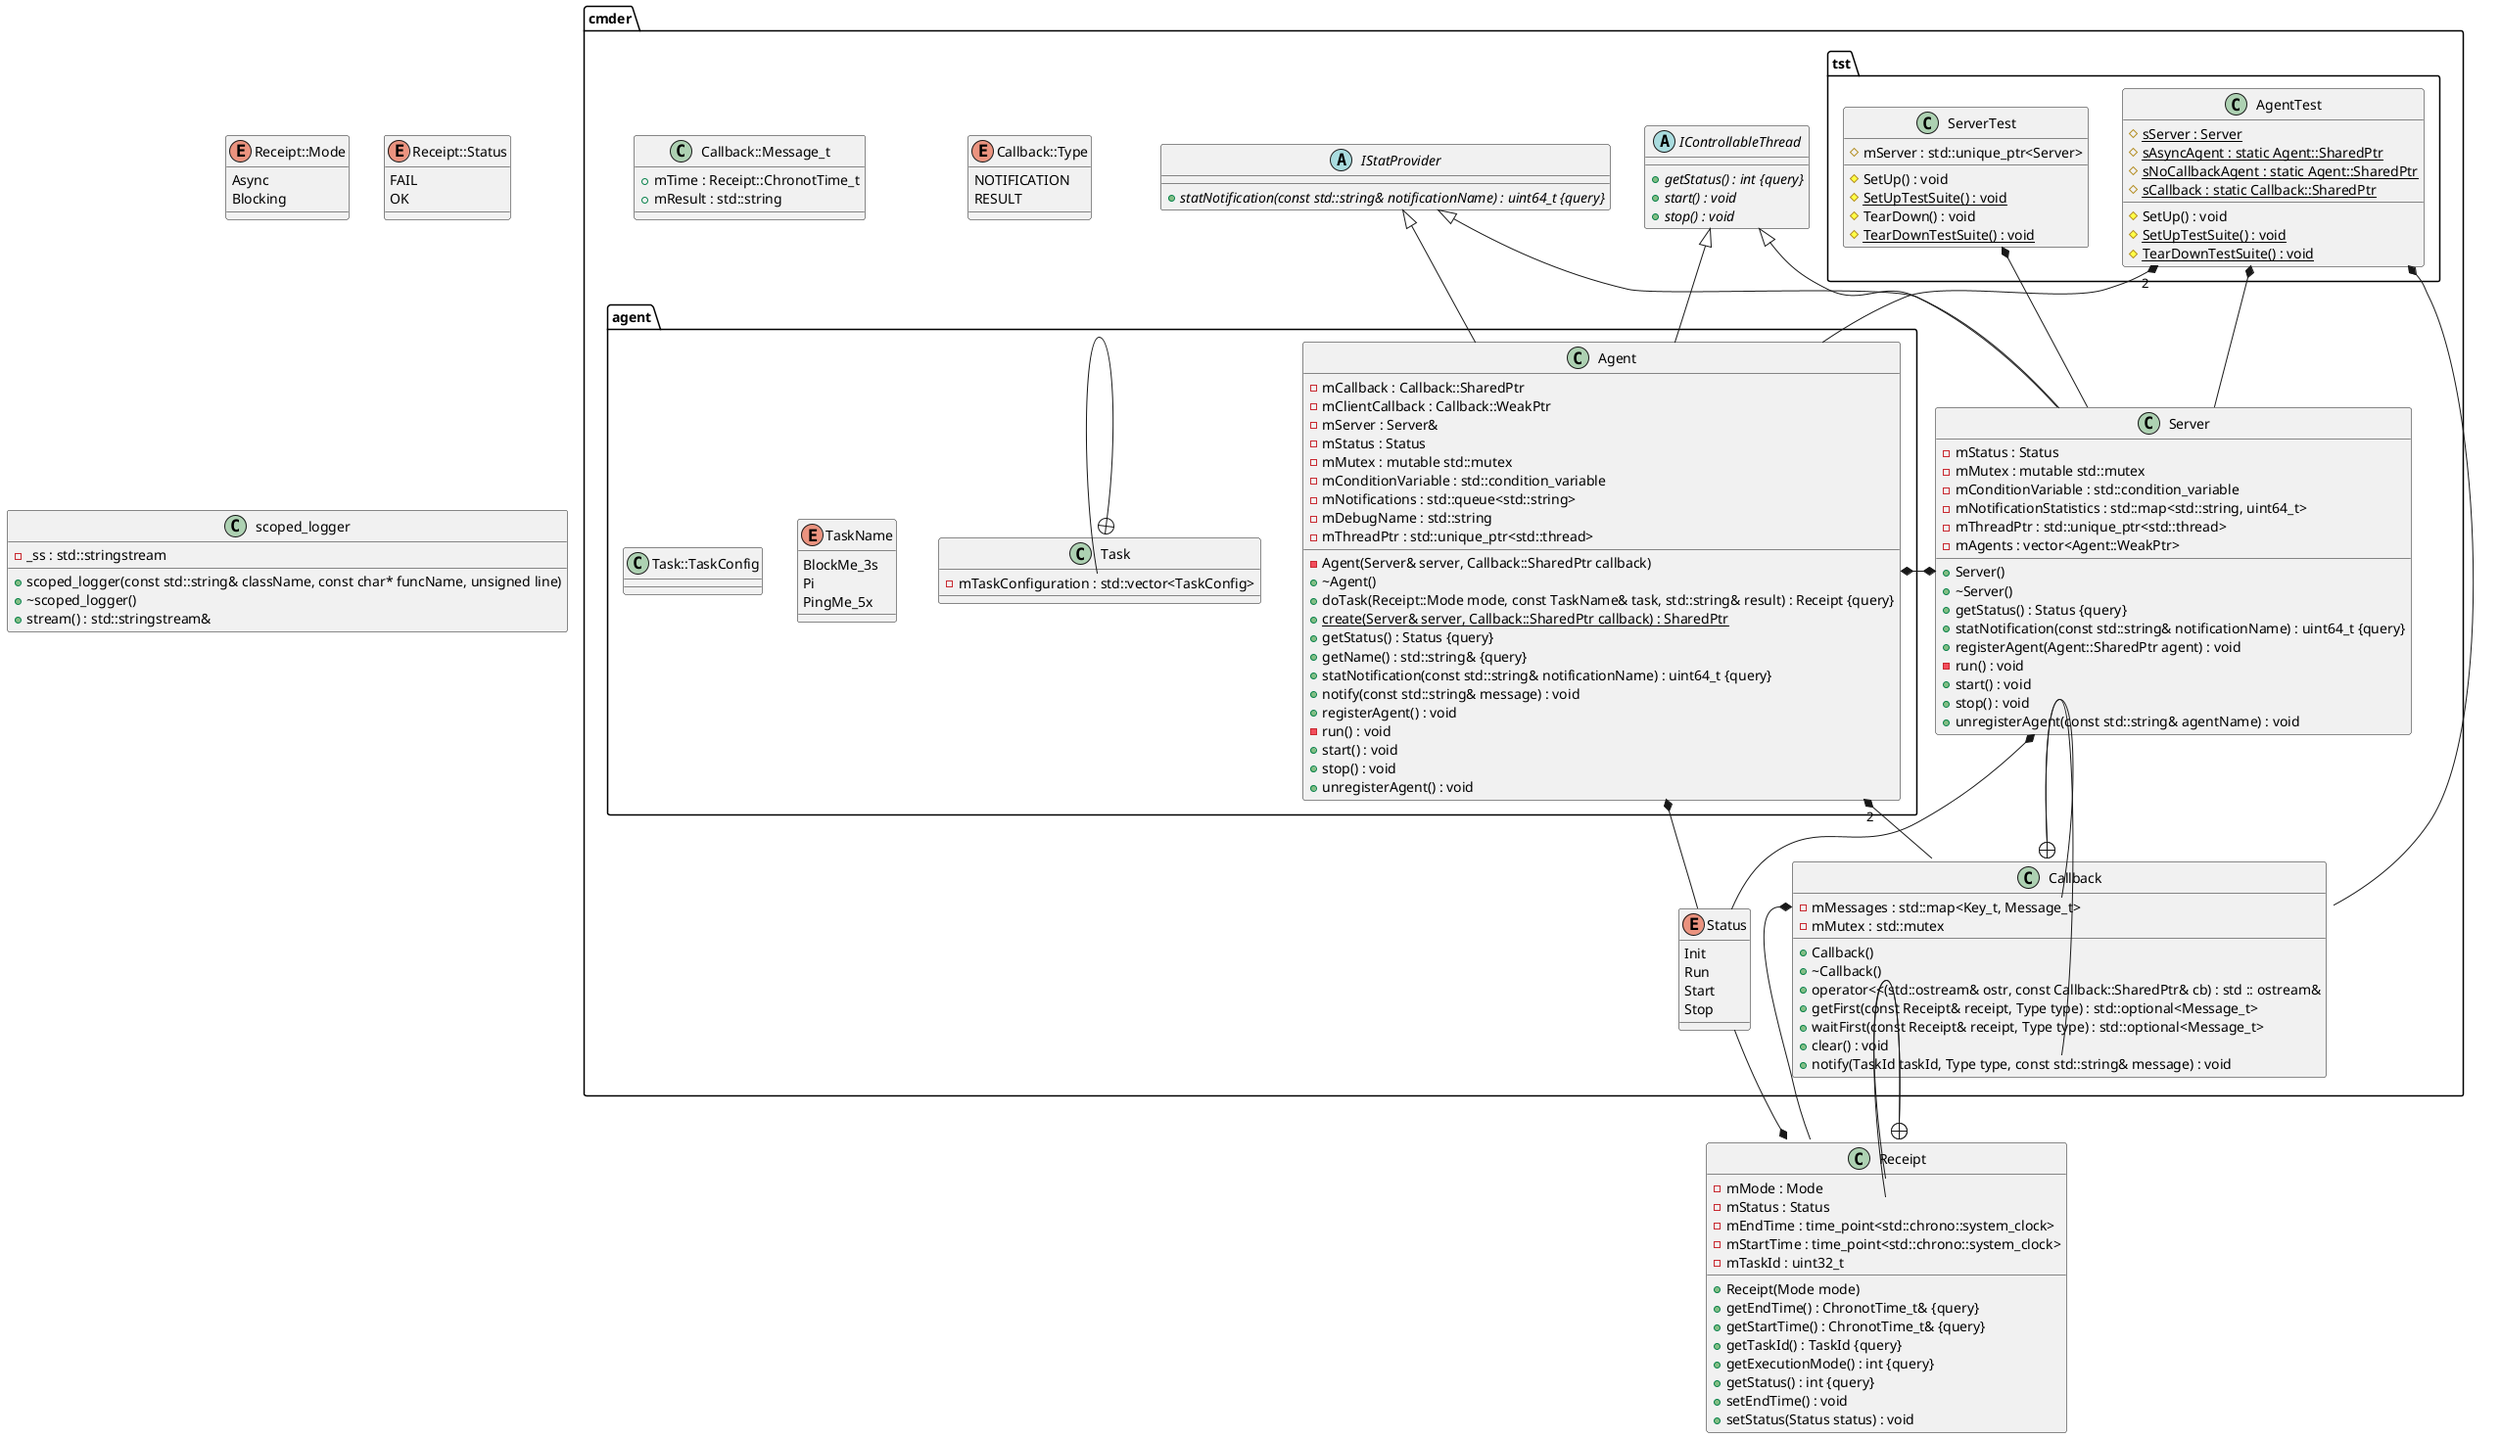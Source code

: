 @startuml





/' Objects '/

class Receipt {
	+Receipt(Mode mode)
	+getEndTime() : ChronotTime_t& {query}
	+getStartTime() : ChronotTime_t& {query}
	-mMode : Mode
	-mStatus : Status
	+getTaskId() : TaskId {query}
	+getExecutionMode() : int {query}
	+getStatus() : int {query}
	-mEndTime : time_point<std::chrono::system_clock>
	-mStartTime : time_point<std::chrono::system_clock>
	-mTaskId : uint32_t
	+setEndTime() : void
	+setStatus(Status status) : void
}


enum Receipt::Mode {
	Async
	Blocking
}


enum Receipt::Status {
	FAIL
	OK
}


class scoped_logger {
	+scoped_logger(const std::string& className, const char* funcName, unsigned line)
	+~scoped_logger()
	-_ss : std::stringstream
	+stream() : std::stringstream&
}


namespace cmder {
	class Callback {
		+Callback()
		+~Callback()
		+operator<<(std::ostream& ostr, const Callback::SharedPtr& cb) : std :: ostream&
		-mMessages : std::map<Key_t, Message_t>
		-mMutex : std::mutex
		+getFirst(const Receipt& receipt, Type type) : std::optional<Message_t>
		+waitFirst(const Receipt& receipt, Type type) : std::optional<Message_t>
		+clear() : void
		+notify(TaskId taskId, Type type, const std::string& message) : void
	}

	abstract class IControllableThread {
		+{abstract} getStatus() : int {query}
		+{abstract} start() : void
		+{abstract} stop() : void
	}

	abstract class IStatProvider {
		+{abstract} statNotification(const std::string& notificationName) : uint64_t {query}
	}

	class Server {
		+Server()
		+~Server()
		+getStatus() : Status {query}
		-mStatus : Status
		-mMutex : mutable std::mutex
		-mConditionVariable : std::condition_variable
		-mNotificationStatistics : std::map<std::string, uint64_t>
		-mThreadPtr : std::unique_ptr<std::thread>
		+statNotification(const std::string& notificationName) : uint64_t {query}
		-mAgents : vector<Agent::WeakPtr>
		+registerAgent(Agent::SharedPtr agent) : void
		-run() : void
		+start() : void
		+stop() : void
		+unregisterAgent(const std::string& agentName) : void
	}

	enum Callback::Type {
		NOTIFICATION
		RESULT
	}

	enum Status {
		Init
		Run
		Start
		Stop
	}

	class Callback::Message_t {
		+mTime : Receipt::ChronotTime_t
		+mResult : std::string
	}

	namespace tst {
		class AgentTest {
			#{static} sServer : Server
			#{static} sAsyncAgent : static Agent::SharedPtr
			#{static} sNoCallbackAgent : static Agent::SharedPtr
			#{static} sCallback : static Callback::SharedPtr
			#SetUp() : void
			#{static} SetUpTestSuite() : void
			#{static} TearDownTestSuite() : void
		}

		class ServerTest {
			#mServer : std::unique_ptr<Server>
			#SetUp() : void
			#{static} SetUpTestSuite() : void
			#TearDown() : void
			#{static} TearDownTestSuite() : void
		}
	}

	namespace agent {
		class Agent {
			-Agent(Server& server, Callback::SharedPtr callback)
			+~Agent()
			-mCallback : Callback::SharedPtr
			-mClientCallback : Callback::WeakPtr
			+doTask(Receipt::Mode mode, const TaskName& task, std::string& result) : Receipt {query}
			-mServer : Server&
			+{static} create(Server& server, Callback::SharedPtr callback) : SharedPtr
			+getStatus() : Status {query}
			-mStatus : Status
			-mMutex : mutable std::mutex
			-mConditionVariable : std::condition_variable
			-mNotifications : std::queue<std::string>
			-mDebugName : std::string
			+getName() : std::string& {query}
			-mThreadPtr : std::unique_ptr<std::thread>
			+statNotification(const std::string& notificationName) : uint64_t {query}
			+notify(const std::string& message) : void
			+registerAgent() : void
			-run() : void
			+start() : void
			+stop() : void
			+unregisterAgent() : void
		}

		class Task {
			-mTaskConfiguration : std::vector<TaskConfig>
		}

		enum TaskName {
			BlockMe_3s
			Pi
			PingMe_5x
		}

		class Task::TaskConfig {
		}
	}
}





/' Inheritance relationships '/

cmder.IControllableThread <|-- cmder.agent.Agent


cmder.IControllableThread <|-- cmder.Server


cmder.IStatProvider <|-- cmder.agent.Agent


cmder.IStatProvider <|-- cmder.Server





/' Aggregation relationships '/

cmder.agent.Agent "2" *-- cmder.Callback


cmder.agent.Agent *-- cmder.Server


cmder.agent.Agent *-- cmder.Status


cmder.tst.AgentTest "2" *-- cmder.agent.Agent


cmder.tst.AgentTest *-- cmder.Callback


cmder.tst.AgentTest *-- cmder.Server


cmder.Callback::Message_t *-- .Receipt


.Receipt *-- cmder.Status


cmder.Server *-- cmder.agent.Agent


cmder.Server *-- cmder.Status


cmder.tst.ServerTest *-- cmder.Server






/' Nested objects '/

cmder.Callback +-- cmder.Callback::Message_t


cmder.Callback +-- cmder.Callback::Type


.Receipt +-- .Receipt::Mode


.Receipt +-- .Receipt::Status


cmder.agent.Task +-- cmder.agent.Task::TaskConfig




@enduml
